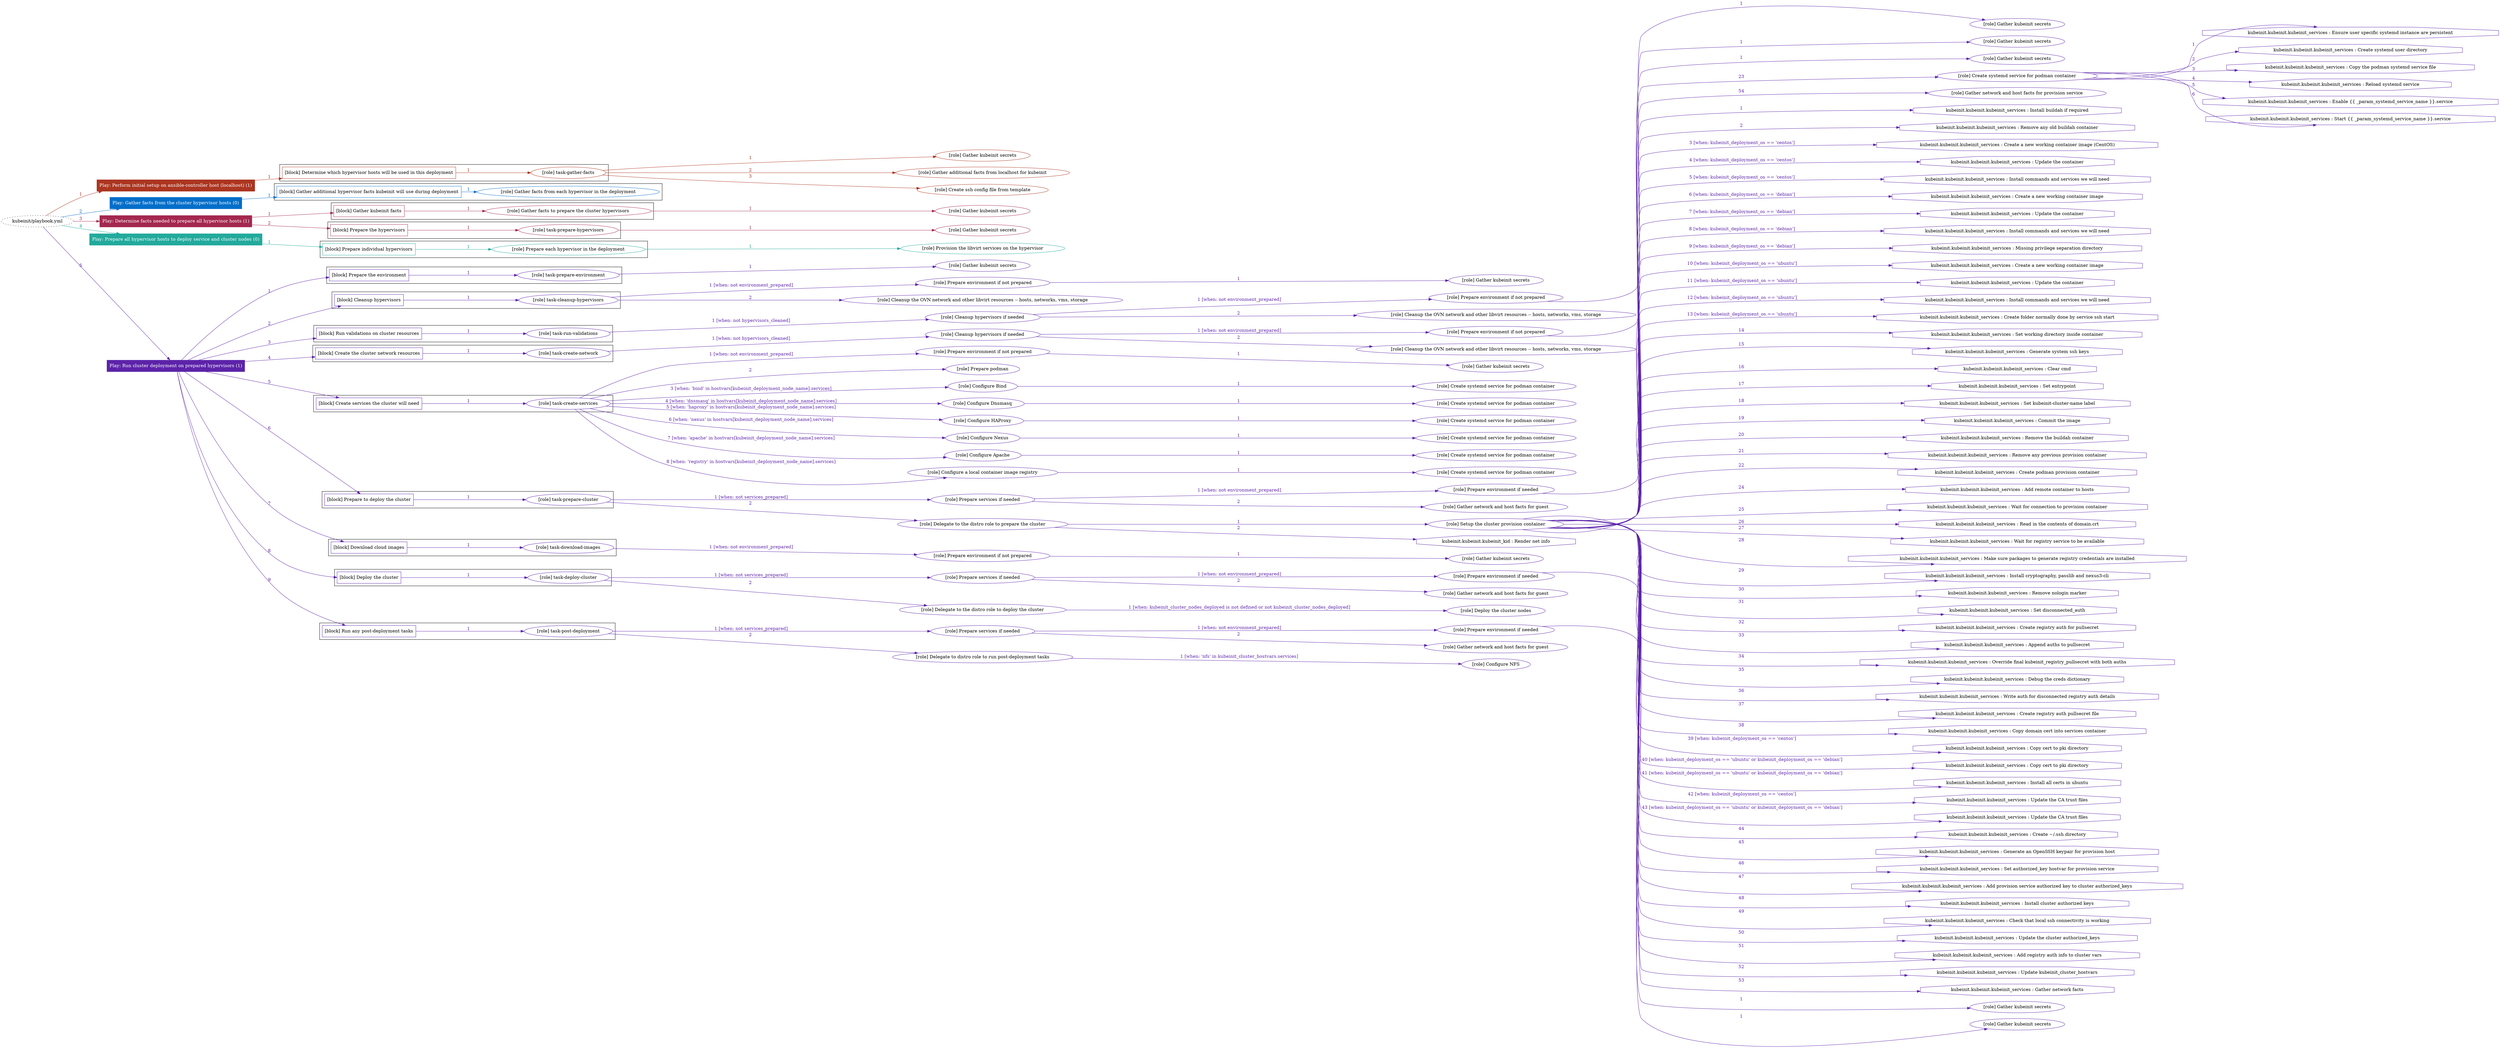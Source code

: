 digraph {
	graph [concentrate=true ordering=in rankdir=LR ratio=fill]
	edge [esep=5 sep=10]
	"kubeinit/playbook.yml" [URL="/home/runner/work/kubeinit/kubeinit/kubeinit/playbook.yml" id=playbook_3397768a style=dotted]
	play_c59b8a2f [label="Play: Perform initial setup on ansible-controller host (localhost) (1)" URL="/home/runner/work/kubeinit/kubeinit/kubeinit/playbook.yml" color="#ac3520" fontcolor="#ffffff" id=play_c59b8a2f shape=box style=filled tooltip=localhost]
	"kubeinit/playbook.yml" -> play_c59b8a2f [label="1 " color="#ac3520" fontcolor="#ac3520" id=edge_ffeda1fb labeltooltip="1 " tooltip="1 "]
	subgraph "Gather kubeinit secrets" {
		role_28596b52 [label="[role] Gather kubeinit secrets" URL="/home/runner/.ansible/collections/ansible_collections/kubeinit/kubeinit/roles/kubeinit_prepare/tasks/build_hypervisors_group.yml" color="#ac3520" id=role_28596b52 tooltip="Gather kubeinit secrets"]
	}
	subgraph "Gather additional facts from localhost for kubeinit" {
		role_7e707c40 [label="[role] Gather additional facts from localhost for kubeinit" URL="/home/runner/.ansible/collections/ansible_collections/kubeinit/kubeinit/roles/kubeinit_prepare/tasks/build_hypervisors_group.yml" color="#ac3520" id=role_7e707c40 tooltip="Gather additional facts from localhost for kubeinit"]
	}
	subgraph "Create ssh config file from template" {
		role_209dcc08 [label="[role] Create ssh config file from template" URL="/home/runner/.ansible/collections/ansible_collections/kubeinit/kubeinit/roles/kubeinit_prepare/tasks/build_hypervisors_group.yml" color="#ac3520" id=role_209dcc08 tooltip="Create ssh config file from template"]
	}
	subgraph "task-gather-facts" {
		role_3f27ee4a [label="[role] task-gather-facts" URL="/home/runner/work/kubeinit/kubeinit/kubeinit/playbook.yml" color="#ac3520" id=role_3f27ee4a tooltip="task-gather-facts"]
		role_3f27ee4a -> role_28596b52 [label="1 " color="#ac3520" fontcolor="#ac3520" id=edge_3263f605 labeltooltip="1 " tooltip="1 "]
		role_3f27ee4a -> role_7e707c40 [label="2 " color="#ac3520" fontcolor="#ac3520" id=edge_f81dca3b labeltooltip="2 " tooltip="2 "]
		role_3f27ee4a -> role_209dcc08 [label="3 " color="#ac3520" fontcolor="#ac3520" id=edge_b0904c17 labeltooltip="3 " tooltip="3 "]
	}
	subgraph "Play: Perform initial setup on ansible-controller host (localhost) (1)" {
		play_c59b8a2f -> block_0fe1b334 [label=1 color="#ac3520" fontcolor="#ac3520" id=edge_9285b18c labeltooltip=1 tooltip=1]
		subgraph cluster_block_0fe1b334 {
			block_0fe1b334 [label="[block] Determine which hypervisor hosts will be used in this deployment" URL="/home/runner/work/kubeinit/kubeinit/kubeinit/playbook.yml" color="#ac3520" id=block_0fe1b334 labeltooltip="Determine which hypervisor hosts will be used in this deployment" shape=box tooltip="Determine which hypervisor hosts will be used in this deployment"]
			block_0fe1b334 -> role_3f27ee4a [label="1 " color="#ac3520" fontcolor="#ac3520" id=edge_7498cd7b labeltooltip="1 " tooltip="1 "]
		}
	}
	play_2785f527 [label="Play: Gather facts from the cluster hypervisor hosts (0)" URL="/home/runner/work/kubeinit/kubeinit/kubeinit/playbook.yml" color="#036ec9" fontcolor="#ffffff" id=play_2785f527 shape=box style=filled tooltip="Play: Gather facts from the cluster hypervisor hosts (0)"]
	"kubeinit/playbook.yml" -> play_2785f527 [label="2 " color="#036ec9" fontcolor="#036ec9" id=edge_00f6bc19 labeltooltip="2 " tooltip="2 "]
	subgraph "Gather facts from each hypervisor in the deployment" {
		role_bc4095a6 [label="[role] Gather facts from each hypervisor in the deployment" URL="/home/runner/work/kubeinit/kubeinit/kubeinit/playbook.yml" color="#036ec9" id=role_bc4095a6 tooltip="Gather facts from each hypervisor in the deployment"]
	}
	subgraph "Play: Gather facts from the cluster hypervisor hosts (0)" {
		play_2785f527 -> block_e5b86d57 [label=1 color="#036ec9" fontcolor="#036ec9" id=edge_6ff56361 labeltooltip=1 tooltip=1]
		subgraph cluster_block_e5b86d57 {
			block_e5b86d57 [label="[block] Gather additional hypervisor facts kubeinit will use during deployment" URL="/home/runner/work/kubeinit/kubeinit/kubeinit/playbook.yml" color="#036ec9" id=block_e5b86d57 labeltooltip="Gather additional hypervisor facts kubeinit will use during deployment" shape=box tooltip="Gather additional hypervisor facts kubeinit will use during deployment"]
			block_e5b86d57 -> role_bc4095a6 [label="1 " color="#036ec9" fontcolor="#036ec9" id=edge_ed9c6ead labeltooltip="1 " tooltip="1 "]
		}
	}
	play_06fd5642 [label="Play: Determine facts needed to prepare all hypervisor hosts (1)" URL="/home/runner/work/kubeinit/kubeinit/kubeinit/playbook.yml" color="#a42850" fontcolor="#ffffff" id=play_06fd5642 shape=box style=filled tooltip=localhost]
	"kubeinit/playbook.yml" -> play_06fd5642 [label="3 " color="#a42850" fontcolor="#a42850" id=edge_7c1fd78a labeltooltip="3 " tooltip="3 "]
	subgraph "Gather kubeinit secrets" {
		role_f0cdb4c5 [label="[role] Gather kubeinit secrets" URL="/home/runner/.ansible/collections/ansible_collections/kubeinit/kubeinit/roles/kubeinit_prepare/tasks/gather_kubeinit_facts.yml" color="#a42850" id=role_f0cdb4c5 tooltip="Gather kubeinit secrets"]
	}
	subgraph "Gather facts to prepare the cluster hypervisors" {
		role_1bb77b23 [label="[role] Gather facts to prepare the cluster hypervisors" URL="/home/runner/work/kubeinit/kubeinit/kubeinit/playbook.yml" color="#a42850" id=role_1bb77b23 tooltip="Gather facts to prepare the cluster hypervisors"]
		role_1bb77b23 -> role_f0cdb4c5 [label="1 " color="#a42850" fontcolor="#a42850" id=edge_a3225c02 labeltooltip="1 " tooltip="1 "]
	}
	subgraph "Gather kubeinit secrets" {
		role_44a0e664 [label="[role] Gather kubeinit secrets" URL="/home/runner/.ansible/collections/ansible_collections/kubeinit/kubeinit/roles/kubeinit_prepare/tasks/gather_kubeinit_facts.yml" color="#a42850" id=role_44a0e664 tooltip="Gather kubeinit secrets"]
	}
	subgraph "task-prepare-hypervisors" {
		role_98f2d8ff [label="[role] task-prepare-hypervisors" URL="/home/runner/work/kubeinit/kubeinit/kubeinit/playbook.yml" color="#a42850" id=role_98f2d8ff tooltip="task-prepare-hypervisors"]
		role_98f2d8ff -> role_44a0e664 [label="1 " color="#a42850" fontcolor="#a42850" id=edge_4226fd5d labeltooltip="1 " tooltip="1 "]
	}
	subgraph "Play: Determine facts needed to prepare all hypervisor hosts (1)" {
		play_06fd5642 -> block_142f8e3f [label=1 color="#a42850" fontcolor="#a42850" id=edge_19e9406f labeltooltip=1 tooltip=1]
		subgraph cluster_block_142f8e3f {
			block_142f8e3f [label="[block] Gather kubeinit facts" URL="/home/runner/work/kubeinit/kubeinit/kubeinit/playbook.yml" color="#a42850" id=block_142f8e3f labeltooltip="Gather kubeinit facts" shape=box tooltip="Gather kubeinit facts"]
			block_142f8e3f -> role_1bb77b23 [label="1 " color="#a42850" fontcolor="#a42850" id=edge_9641ae58 labeltooltip="1 " tooltip="1 "]
		}
		play_06fd5642 -> block_c9ded03c [label=2 color="#a42850" fontcolor="#a42850" id=edge_c6764a8a labeltooltip=2 tooltip=2]
		subgraph cluster_block_c9ded03c {
			block_c9ded03c [label="[block] Prepare the hypervisors" URL="/home/runner/work/kubeinit/kubeinit/kubeinit/playbook.yml" color="#a42850" id=block_c9ded03c labeltooltip="Prepare the hypervisors" shape=box tooltip="Prepare the hypervisors"]
			block_c9ded03c -> role_98f2d8ff [label="1 " color="#a42850" fontcolor="#a42850" id=edge_4339ff5e labeltooltip="1 " tooltip="1 "]
		}
	}
	play_583cbeb3 [label="Play: Prepare all hypervisor hosts to deploy service and cluster nodes (0)" URL="/home/runner/work/kubeinit/kubeinit/kubeinit/playbook.yml" color="#22aa9c" fontcolor="#ffffff" id=play_583cbeb3 shape=box style=filled tooltip="Play: Prepare all hypervisor hosts to deploy service and cluster nodes (0)"]
	"kubeinit/playbook.yml" -> play_583cbeb3 [label="4 " color="#22aa9c" fontcolor="#22aa9c" id=edge_aae9af05 labeltooltip="4 " tooltip="4 "]
	subgraph "Provision the libvirt services on the hypervisor" {
		role_d0655b53 [label="[role] Provision the libvirt services on the hypervisor" URL="/home/runner/.ansible/collections/ansible_collections/kubeinit/kubeinit/roles/kubeinit_prepare/tasks/prepare_hypervisor.yml" color="#22aa9c" id=role_d0655b53 tooltip="Provision the libvirt services on the hypervisor"]
	}
	subgraph "Prepare each hypervisor in the deployment" {
		role_3709b5bb [label="[role] Prepare each hypervisor in the deployment" URL="/home/runner/work/kubeinit/kubeinit/kubeinit/playbook.yml" color="#22aa9c" id=role_3709b5bb tooltip="Prepare each hypervisor in the deployment"]
		role_3709b5bb -> role_d0655b53 [label="1 " color="#22aa9c" fontcolor="#22aa9c" id=edge_887c1e5c labeltooltip="1 " tooltip="1 "]
	}
	subgraph "Play: Prepare all hypervisor hosts to deploy service and cluster nodes (0)" {
		play_583cbeb3 -> block_f3172aa3 [label=1 color="#22aa9c" fontcolor="#22aa9c" id=edge_19112ea4 labeltooltip=1 tooltip=1]
		subgraph cluster_block_f3172aa3 {
			block_f3172aa3 [label="[block] Prepare individual hypervisors" URL="/home/runner/work/kubeinit/kubeinit/kubeinit/playbook.yml" color="#22aa9c" id=block_f3172aa3 labeltooltip="Prepare individual hypervisors" shape=box tooltip="Prepare individual hypervisors"]
			block_f3172aa3 -> role_3709b5bb [label="1 " color="#22aa9c" fontcolor="#22aa9c" id=edge_3111d8c5 labeltooltip="1 " tooltip="1 "]
		}
	}
	play_837e0558 [label="Play: Run cluster deployment on prepared hypervisors (1)" URL="/home/runner/work/kubeinit/kubeinit/kubeinit/playbook.yml" color="#5c23a9" fontcolor="#ffffff" id=play_837e0558 shape=box style=filled tooltip=localhost]
	"kubeinit/playbook.yml" -> play_837e0558 [label="5 " color="#5c23a9" fontcolor="#5c23a9" id=edge_1a01f53d labeltooltip="5 " tooltip="5 "]
	subgraph "Gather kubeinit secrets" {
		role_27910298 [label="[role] Gather kubeinit secrets" URL="/home/runner/.ansible/collections/ansible_collections/kubeinit/kubeinit/roles/kubeinit_prepare/tasks/gather_kubeinit_facts.yml" color="#5c23a9" id=role_27910298 tooltip="Gather kubeinit secrets"]
	}
	subgraph "task-prepare-environment" {
		role_8c13ef5b [label="[role] task-prepare-environment" URL="/home/runner/work/kubeinit/kubeinit/kubeinit/playbook.yml" color="#5c23a9" id=role_8c13ef5b tooltip="task-prepare-environment"]
		role_8c13ef5b -> role_27910298 [label="1 " color="#5c23a9" fontcolor="#5c23a9" id=edge_643e27c7 labeltooltip="1 " tooltip="1 "]
	}
	subgraph "Gather kubeinit secrets" {
		role_bb82bf4d [label="[role] Gather kubeinit secrets" URL="/home/runner/.ansible/collections/ansible_collections/kubeinit/kubeinit/roles/kubeinit_prepare/tasks/gather_kubeinit_facts.yml" color="#5c23a9" id=role_bb82bf4d tooltip="Gather kubeinit secrets"]
	}
	subgraph "Prepare environment if not prepared" {
		role_1b22f906 [label="[role] Prepare environment if not prepared" URL="/home/runner/.ansible/collections/ansible_collections/kubeinit/kubeinit/roles/kubeinit_prepare/tasks/cleanup_hypervisors.yml" color="#5c23a9" id=role_1b22f906 tooltip="Prepare environment if not prepared"]
		role_1b22f906 -> role_bb82bf4d [label="1 " color="#5c23a9" fontcolor="#5c23a9" id=edge_ad89c7fb labeltooltip="1 " tooltip="1 "]
	}
	subgraph "Cleanup the OVN network and other libvirt resources -- hosts, networks, vms, storage" {
		role_a73f10b0 [label="[role] Cleanup the OVN network and other libvirt resources -- hosts, networks, vms, storage" URL="/home/runner/.ansible/collections/ansible_collections/kubeinit/kubeinit/roles/kubeinit_prepare/tasks/cleanup_hypervisors.yml" color="#5c23a9" id=role_a73f10b0 tooltip="Cleanup the OVN network and other libvirt resources -- hosts, networks, vms, storage"]
	}
	subgraph "task-cleanup-hypervisors" {
		role_0b5c72a5 [label="[role] task-cleanup-hypervisors" URL="/home/runner/work/kubeinit/kubeinit/kubeinit/playbook.yml" color="#5c23a9" id=role_0b5c72a5 tooltip="task-cleanup-hypervisors"]
		role_0b5c72a5 -> role_1b22f906 [label="1 [when: not environment_prepared]" color="#5c23a9" fontcolor="#5c23a9" id=edge_98821159 labeltooltip="1 [when: not environment_prepared]" tooltip="1 [when: not environment_prepared]"]
		role_0b5c72a5 -> role_a73f10b0 [label="2 " color="#5c23a9" fontcolor="#5c23a9" id=edge_351e28d5 labeltooltip="2 " tooltip="2 "]
	}
	subgraph "Gather kubeinit secrets" {
		role_68aab115 [label="[role] Gather kubeinit secrets" URL="/home/runner/.ansible/collections/ansible_collections/kubeinit/kubeinit/roles/kubeinit_prepare/tasks/gather_kubeinit_facts.yml" color="#5c23a9" id=role_68aab115 tooltip="Gather kubeinit secrets"]
	}
	subgraph "Prepare environment if not prepared" {
		role_c08af84c [label="[role] Prepare environment if not prepared" URL="/home/runner/.ansible/collections/ansible_collections/kubeinit/kubeinit/roles/kubeinit_prepare/tasks/cleanup_hypervisors.yml" color="#5c23a9" id=role_c08af84c tooltip="Prepare environment if not prepared"]
		role_c08af84c -> role_68aab115 [label="1 " color="#5c23a9" fontcolor="#5c23a9" id=edge_f8d0b6fc labeltooltip="1 " tooltip="1 "]
	}
	subgraph "Cleanup the OVN network and other libvirt resources -- hosts, networks, vms, storage" {
		role_72b65fb1 [label="[role] Cleanup the OVN network and other libvirt resources -- hosts, networks, vms, storage" URL="/home/runner/.ansible/collections/ansible_collections/kubeinit/kubeinit/roles/kubeinit_prepare/tasks/cleanup_hypervisors.yml" color="#5c23a9" id=role_72b65fb1 tooltip="Cleanup the OVN network and other libvirt resources -- hosts, networks, vms, storage"]
	}
	subgraph "Cleanup hypervisors if needed" {
		role_41ffb355 [label="[role] Cleanup hypervisors if needed" URL="/home/runner/.ansible/collections/ansible_collections/kubeinit/kubeinit/roles/kubeinit_validations/tasks/main.yml" color="#5c23a9" id=role_41ffb355 tooltip="Cleanup hypervisors if needed"]
		role_41ffb355 -> role_c08af84c [label="1 [when: not environment_prepared]" color="#5c23a9" fontcolor="#5c23a9" id=edge_6f5c0dcb labeltooltip="1 [when: not environment_prepared]" tooltip="1 [when: not environment_prepared]"]
		role_41ffb355 -> role_72b65fb1 [label="2 " color="#5c23a9" fontcolor="#5c23a9" id=edge_da7c907e labeltooltip="2 " tooltip="2 "]
	}
	subgraph "task-run-validations" {
		role_d92df4f9 [label="[role] task-run-validations" URL="/home/runner/work/kubeinit/kubeinit/kubeinit/playbook.yml" color="#5c23a9" id=role_d92df4f9 tooltip="task-run-validations"]
		role_d92df4f9 -> role_41ffb355 [label="1 [when: not hypervisors_cleaned]" color="#5c23a9" fontcolor="#5c23a9" id=edge_7d31a598 labeltooltip="1 [when: not hypervisors_cleaned]" tooltip="1 [when: not hypervisors_cleaned]"]
	}
	subgraph "Gather kubeinit secrets" {
		role_27de04d5 [label="[role] Gather kubeinit secrets" URL="/home/runner/.ansible/collections/ansible_collections/kubeinit/kubeinit/roles/kubeinit_prepare/tasks/gather_kubeinit_facts.yml" color="#5c23a9" id=role_27de04d5 tooltip="Gather kubeinit secrets"]
	}
	subgraph "Prepare environment if not prepared" {
		role_458df910 [label="[role] Prepare environment if not prepared" URL="/home/runner/.ansible/collections/ansible_collections/kubeinit/kubeinit/roles/kubeinit_prepare/tasks/cleanup_hypervisors.yml" color="#5c23a9" id=role_458df910 tooltip="Prepare environment if not prepared"]
		role_458df910 -> role_27de04d5 [label="1 " color="#5c23a9" fontcolor="#5c23a9" id=edge_8b6b6039 labeltooltip="1 " tooltip="1 "]
	}
	subgraph "Cleanup the OVN network and other libvirt resources -- hosts, networks, vms, storage" {
		role_bb89f70f [label="[role] Cleanup the OVN network and other libvirt resources -- hosts, networks, vms, storage" URL="/home/runner/.ansible/collections/ansible_collections/kubeinit/kubeinit/roles/kubeinit_prepare/tasks/cleanup_hypervisors.yml" color="#5c23a9" id=role_bb89f70f tooltip="Cleanup the OVN network and other libvirt resources -- hosts, networks, vms, storage"]
	}
	subgraph "Cleanup hypervisors if needed" {
		role_22f4c2b3 [label="[role] Cleanup hypervisors if needed" URL="/home/runner/.ansible/collections/ansible_collections/kubeinit/kubeinit/roles/kubeinit_libvirt/tasks/create_network.yml" color="#5c23a9" id=role_22f4c2b3 tooltip="Cleanup hypervisors if needed"]
		role_22f4c2b3 -> role_458df910 [label="1 [when: not environment_prepared]" color="#5c23a9" fontcolor="#5c23a9" id=edge_6663ce5f labeltooltip="1 [when: not environment_prepared]" tooltip="1 [when: not environment_prepared]"]
		role_22f4c2b3 -> role_bb89f70f [label="2 " color="#5c23a9" fontcolor="#5c23a9" id=edge_3e918d01 labeltooltip="2 " tooltip="2 "]
	}
	subgraph "task-create-network" {
		role_ccba7edf [label="[role] task-create-network" URL="/home/runner/work/kubeinit/kubeinit/kubeinit/playbook.yml" color="#5c23a9" id=role_ccba7edf tooltip="task-create-network"]
		role_ccba7edf -> role_22f4c2b3 [label="1 [when: not hypervisors_cleaned]" color="#5c23a9" fontcolor="#5c23a9" id=edge_5a521364 labeltooltip="1 [when: not hypervisors_cleaned]" tooltip="1 [when: not hypervisors_cleaned]"]
	}
	subgraph "Gather kubeinit secrets" {
		role_140c2b7b [label="[role] Gather kubeinit secrets" URL="/home/runner/.ansible/collections/ansible_collections/kubeinit/kubeinit/roles/kubeinit_prepare/tasks/gather_kubeinit_facts.yml" color="#5c23a9" id=role_140c2b7b tooltip="Gather kubeinit secrets"]
	}
	subgraph "Prepare environment if not prepared" {
		role_41fd3654 [label="[role] Prepare environment if not prepared" URL="/home/runner/.ansible/collections/ansible_collections/kubeinit/kubeinit/roles/kubeinit_services/tasks/main.yml" color="#5c23a9" id=role_41fd3654 tooltip="Prepare environment if not prepared"]
		role_41fd3654 -> role_140c2b7b [label="1 " color="#5c23a9" fontcolor="#5c23a9" id=edge_cfa3ea90 labeltooltip="1 " tooltip="1 "]
	}
	subgraph "Prepare podman" {
		role_1a433a15 [label="[role] Prepare podman" URL="/home/runner/.ansible/collections/ansible_collections/kubeinit/kubeinit/roles/kubeinit_services/tasks/00_create_service_pod.yml" color="#5c23a9" id=role_1a433a15 tooltip="Prepare podman"]
	}
	subgraph "Create systemd service for podman container" {
		role_08148238 [label="[role] Create systemd service for podman container" URL="/home/runner/.ansible/collections/ansible_collections/kubeinit/kubeinit/roles/kubeinit_bind/tasks/main.yml" color="#5c23a9" id=role_08148238 tooltip="Create systemd service for podman container"]
	}
	subgraph "Configure Bind" {
		role_dfccdba5 [label="[role] Configure Bind" URL="/home/runner/.ansible/collections/ansible_collections/kubeinit/kubeinit/roles/kubeinit_services/tasks/start_services_containers.yml" color="#5c23a9" id=role_dfccdba5 tooltip="Configure Bind"]
		role_dfccdba5 -> role_08148238 [label="1 " color="#5c23a9" fontcolor="#5c23a9" id=edge_cb2c3e53 labeltooltip="1 " tooltip="1 "]
	}
	subgraph "Create systemd service for podman container" {
		role_6b9f6068 [label="[role] Create systemd service for podman container" URL="/home/runner/.ansible/collections/ansible_collections/kubeinit/kubeinit/roles/kubeinit_dnsmasq/tasks/main.yml" color="#5c23a9" id=role_6b9f6068 tooltip="Create systemd service for podman container"]
	}
	subgraph "Configure Dnsmasq" {
		role_f515cae8 [label="[role] Configure Dnsmasq" URL="/home/runner/.ansible/collections/ansible_collections/kubeinit/kubeinit/roles/kubeinit_services/tasks/start_services_containers.yml" color="#5c23a9" id=role_f515cae8 tooltip="Configure Dnsmasq"]
		role_f515cae8 -> role_6b9f6068 [label="1 " color="#5c23a9" fontcolor="#5c23a9" id=edge_4821965b labeltooltip="1 " tooltip="1 "]
	}
	subgraph "Create systemd service for podman container" {
		role_913937c5 [label="[role] Create systemd service for podman container" URL="/home/runner/.ansible/collections/ansible_collections/kubeinit/kubeinit/roles/kubeinit_haproxy/tasks/main.yml" color="#5c23a9" id=role_913937c5 tooltip="Create systemd service for podman container"]
	}
	subgraph "Configure HAProxy" {
		role_07ef11ed [label="[role] Configure HAProxy" URL="/home/runner/.ansible/collections/ansible_collections/kubeinit/kubeinit/roles/kubeinit_services/tasks/start_services_containers.yml" color="#5c23a9" id=role_07ef11ed tooltip="Configure HAProxy"]
		role_07ef11ed -> role_913937c5 [label="1 " color="#5c23a9" fontcolor="#5c23a9" id=edge_1524c83d labeltooltip="1 " tooltip="1 "]
	}
	subgraph "Create systemd service for podman container" {
		role_66a0f26a [label="[role] Create systemd service for podman container" URL="/home/runner/.ansible/collections/ansible_collections/kubeinit/kubeinit/roles/kubeinit_nexus/tasks/main.yml" color="#5c23a9" id=role_66a0f26a tooltip="Create systemd service for podman container"]
	}
	subgraph "Configure Nexus" {
		role_429b3528 [label="[role] Configure Nexus" URL="/home/runner/.ansible/collections/ansible_collections/kubeinit/kubeinit/roles/kubeinit_services/tasks/start_services_containers.yml" color="#5c23a9" id=role_429b3528 tooltip="Configure Nexus"]
		role_429b3528 -> role_66a0f26a [label="1 " color="#5c23a9" fontcolor="#5c23a9" id=edge_000dde7f labeltooltip="1 " tooltip="1 "]
	}
	subgraph "Create systemd service for podman container" {
		role_4c6feae3 [label="[role] Create systemd service for podman container" URL="/home/runner/.ansible/collections/ansible_collections/kubeinit/kubeinit/roles/kubeinit_apache/tasks/main.yml" color="#5c23a9" id=role_4c6feae3 tooltip="Create systemd service for podman container"]
	}
	subgraph "Configure Apache" {
		role_94a6cea4 [label="[role] Configure Apache" URL="/home/runner/.ansible/collections/ansible_collections/kubeinit/kubeinit/roles/kubeinit_services/tasks/start_services_containers.yml" color="#5c23a9" id=role_94a6cea4 tooltip="Configure Apache"]
		role_94a6cea4 -> role_4c6feae3 [label="1 " color="#5c23a9" fontcolor="#5c23a9" id=edge_8cd5ecd0 labeltooltip="1 " tooltip="1 "]
	}
	subgraph "Create systemd service for podman container" {
		role_827946e1 [label="[role] Create systemd service for podman container" URL="/home/runner/.ansible/collections/ansible_collections/kubeinit/kubeinit/roles/kubeinit_registry/tasks/main.yml" color="#5c23a9" id=role_827946e1 tooltip="Create systemd service for podman container"]
	}
	subgraph "Configure a local container image registry" {
		role_91642912 [label="[role] Configure a local container image registry" URL="/home/runner/.ansible/collections/ansible_collections/kubeinit/kubeinit/roles/kubeinit_services/tasks/start_services_containers.yml" color="#5c23a9" id=role_91642912 tooltip="Configure a local container image registry"]
		role_91642912 -> role_827946e1 [label="1 " color="#5c23a9" fontcolor="#5c23a9" id=edge_2efb6b86 labeltooltip="1 " tooltip="1 "]
	}
	subgraph "task-create-services" {
		role_50938cd5 [label="[role] task-create-services" URL="/home/runner/work/kubeinit/kubeinit/kubeinit/playbook.yml" color="#5c23a9" id=role_50938cd5 tooltip="task-create-services"]
		role_50938cd5 -> role_41fd3654 [label="1 [when: not environment_prepared]" color="#5c23a9" fontcolor="#5c23a9" id=edge_3838f5e9 labeltooltip="1 [when: not environment_prepared]" tooltip="1 [when: not environment_prepared]"]
		role_50938cd5 -> role_1a433a15 [label="2 " color="#5c23a9" fontcolor="#5c23a9" id=edge_6d345e08 labeltooltip="2 " tooltip="2 "]
		role_50938cd5 -> role_dfccdba5 [label="3 [when: 'bind' in hostvars[kubeinit_deployment_node_name].services]" color="#5c23a9" fontcolor="#5c23a9" id=edge_6821f140 labeltooltip="3 [when: 'bind' in hostvars[kubeinit_deployment_node_name].services]" tooltip="3 [when: 'bind' in hostvars[kubeinit_deployment_node_name].services]"]
		role_50938cd5 -> role_f515cae8 [label="4 [when: 'dnsmasq' in hostvars[kubeinit_deployment_node_name].services]" color="#5c23a9" fontcolor="#5c23a9" id=edge_9dd33c98 labeltooltip="4 [when: 'dnsmasq' in hostvars[kubeinit_deployment_node_name].services]" tooltip="4 [when: 'dnsmasq' in hostvars[kubeinit_deployment_node_name].services]"]
		role_50938cd5 -> role_07ef11ed [label="5 [when: 'haproxy' in hostvars[kubeinit_deployment_node_name].services]" color="#5c23a9" fontcolor="#5c23a9" id=edge_bdf1676a labeltooltip="5 [when: 'haproxy' in hostvars[kubeinit_deployment_node_name].services]" tooltip="5 [when: 'haproxy' in hostvars[kubeinit_deployment_node_name].services]"]
		role_50938cd5 -> role_429b3528 [label="6 [when: 'nexus' in hostvars[kubeinit_deployment_node_name].services]" color="#5c23a9" fontcolor="#5c23a9" id=edge_8551a50b labeltooltip="6 [when: 'nexus' in hostvars[kubeinit_deployment_node_name].services]" tooltip="6 [when: 'nexus' in hostvars[kubeinit_deployment_node_name].services]"]
		role_50938cd5 -> role_94a6cea4 [label="7 [when: 'apache' in hostvars[kubeinit_deployment_node_name].services]" color="#5c23a9" fontcolor="#5c23a9" id=edge_b544b609 labeltooltip="7 [when: 'apache' in hostvars[kubeinit_deployment_node_name].services]" tooltip="7 [when: 'apache' in hostvars[kubeinit_deployment_node_name].services]"]
		role_50938cd5 -> role_91642912 [label="8 [when: 'registry' in hostvars[kubeinit_deployment_node_name].services]" color="#5c23a9" fontcolor="#5c23a9" id=edge_9d096527 labeltooltip="8 [when: 'registry' in hostvars[kubeinit_deployment_node_name].services]" tooltip="8 [when: 'registry' in hostvars[kubeinit_deployment_node_name].services]"]
	}
	subgraph "Gather kubeinit secrets" {
		role_7aefc495 [label="[role] Gather kubeinit secrets" URL="/home/runner/.ansible/collections/ansible_collections/kubeinit/kubeinit/roles/kubeinit_prepare/tasks/gather_kubeinit_facts.yml" color="#5c23a9" id=role_7aefc495 tooltip="Gather kubeinit secrets"]
	}
	subgraph "Prepare environment if needed" {
		role_19c3a726 [label="[role] Prepare environment if needed" URL="/home/runner/.ansible/collections/ansible_collections/kubeinit/kubeinit/roles/kubeinit_services/tasks/prepare_services.yml" color="#5c23a9" id=role_19c3a726 tooltip="Prepare environment if needed"]
		role_19c3a726 -> role_7aefc495 [label="1 " color="#5c23a9" fontcolor="#5c23a9" id=edge_512f6ae2 labeltooltip="1 " tooltip="1 "]
	}
	subgraph "Gather network and host facts for guest" {
		role_67f59124 [label="[role] Gather network and host facts for guest" URL="/home/runner/.ansible/collections/ansible_collections/kubeinit/kubeinit/roles/kubeinit_services/tasks/prepare_services.yml" color="#5c23a9" id=role_67f59124 tooltip="Gather network and host facts for guest"]
	}
	subgraph "Prepare services if needed" {
		role_92ba53de [label="[role] Prepare services if needed" URL="/home/runner/.ansible/collections/ansible_collections/kubeinit/kubeinit/roles/kubeinit_prepare/tasks/prepare_cluster.yml" color="#5c23a9" id=role_92ba53de tooltip="Prepare services if needed"]
		role_92ba53de -> role_19c3a726 [label="1 [when: not environment_prepared]" color="#5c23a9" fontcolor="#5c23a9" id=edge_d6d0eb08 labeltooltip="1 [when: not environment_prepared]" tooltip="1 [when: not environment_prepared]"]
		role_92ba53de -> role_67f59124 [label="2 " color="#5c23a9" fontcolor="#5c23a9" id=edge_285fdc33 labeltooltip="2 " tooltip="2 "]
	}
	subgraph "Create systemd service for podman container" {
		role_85c6b645 [label="[role] Create systemd service for podman container" URL="/home/runner/.ansible/collections/ansible_collections/kubeinit/kubeinit/roles/kubeinit_services/tasks/create_provision_container.yml" color="#5c23a9" id=role_85c6b645 tooltip="Create systemd service for podman container"]
		task_971ca0d8 [label="kubeinit.kubeinit.kubeinit_services : Ensure user specific systemd instance are persistent" URL="/home/runner/.ansible/collections/ansible_collections/kubeinit/kubeinit/roles/kubeinit_services/tasks/create_managed_service.yml" color="#5c23a9" id=task_971ca0d8 shape=octagon tooltip="kubeinit.kubeinit.kubeinit_services : Ensure user specific systemd instance are persistent"]
		role_85c6b645 -> task_971ca0d8 [label="1 " color="#5c23a9" fontcolor="#5c23a9" id=edge_d4b27302 labeltooltip="1 " tooltip="1 "]
		task_e29cb780 [label="kubeinit.kubeinit.kubeinit_services : Create systemd user directory" URL="/home/runner/.ansible/collections/ansible_collections/kubeinit/kubeinit/roles/kubeinit_services/tasks/create_managed_service.yml" color="#5c23a9" id=task_e29cb780 shape=octagon tooltip="kubeinit.kubeinit.kubeinit_services : Create systemd user directory"]
		role_85c6b645 -> task_e29cb780 [label="2 " color="#5c23a9" fontcolor="#5c23a9" id=edge_2f3ef4dc labeltooltip="2 " tooltip="2 "]
		task_8cf931cd [label="kubeinit.kubeinit.kubeinit_services : Copy the podman systemd service file" URL="/home/runner/.ansible/collections/ansible_collections/kubeinit/kubeinit/roles/kubeinit_services/tasks/create_managed_service.yml" color="#5c23a9" id=task_8cf931cd shape=octagon tooltip="kubeinit.kubeinit.kubeinit_services : Copy the podman systemd service file"]
		role_85c6b645 -> task_8cf931cd [label="3 " color="#5c23a9" fontcolor="#5c23a9" id=edge_c6d537bb labeltooltip="3 " tooltip="3 "]
		task_cdd0eb89 [label="kubeinit.kubeinit.kubeinit_services : Reload systemd service" URL="/home/runner/.ansible/collections/ansible_collections/kubeinit/kubeinit/roles/kubeinit_services/tasks/create_managed_service.yml" color="#5c23a9" id=task_cdd0eb89 shape=octagon tooltip="kubeinit.kubeinit.kubeinit_services : Reload systemd service"]
		role_85c6b645 -> task_cdd0eb89 [label="4 " color="#5c23a9" fontcolor="#5c23a9" id=edge_ccb12292 labeltooltip="4 " tooltip="4 "]
		task_db3a246c [label="kubeinit.kubeinit.kubeinit_services : Enable {{ _param_systemd_service_name }}.service" URL="/home/runner/.ansible/collections/ansible_collections/kubeinit/kubeinit/roles/kubeinit_services/tasks/create_managed_service.yml" color="#5c23a9" id=task_db3a246c shape=octagon tooltip="kubeinit.kubeinit.kubeinit_services : Enable {{ _param_systemd_service_name }}.service"]
		role_85c6b645 -> task_db3a246c [label="5 " color="#5c23a9" fontcolor="#5c23a9" id=edge_4305be43 labeltooltip="5 " tooltip="5 "]
		task_70578f3b [label="kubeinit.kubeinit.kubeinit_services : Start {{ _param_systemd_service_name }}.service" URL="/home/runner/.ansible/collections/ansible_collections/kubeinit/kubeinit/roles/kubeinit_services/tasks/create_managed_service.yml" color="#5c23a9" id=task_70578f3b shape=octagon tooltip="kubeinit.kubeinit.kubeinit_services : Start {{ _param_systemd_service_name }}.service"]
		role_85c6b645 -> task_70578f3b [label="6 " color="#5c23a9" fontcolor="#5c23a9" id=edge_6cc10190 labeltooltip="6 " tooltip="6 "]
	}
	subgraph "Gather network and host facts for provision service" {
		role_2eb8462e [label="[role] Gather network and host facts for provision service" URL="/home/runner/.ansible/collections/ansible_collections/kubeinit/kubeinit/roles/kubeinit_services/tasks/create_provision_container.yml" color="#5c23a9" id=role_2eb8462e tooltip="Gather network and host facts for provision service"]
	}
	subgraph "Setup the cluster provision container" {
		role_1b5027b8 [label="[role] Setup the cluster provision container" URL="/home/runner/.ansible/collections/ansible_collections/kubeinit/kubeinit/roles/kubeinit_kid/tasks/prepare_cluster.yml" color="#5c23a9" id=role_1b5027b8 tooltip="Setup the cluster provision container"]
		task_9965b28a [label="kubeinit.kubeinit.kubeinit_services : Install buildah if required" URL="/home/runner/.ansible/collections/ansible_collections/kubeinit/kubeinit/roles/kubeinit_services/tasks/create_provision_container.yml" color="#5c23a9" id=task_9965b28a shape=octagon tooltip="kubeinit.kubeinit.kubeinit_services : Install buildah if required"]
		role_1b5027b8 -> task_9965b28a [label="1 " color="#5c23a9" fontcolor="#5c23a9" id=edge_c1adfb14 labeltooltip="1 " tooltip="1 "]
		task_d3185c5a [label="kubeinit.kubeinit.kubeinit_services : Remove any old buildah container" URL="/home/runner/.ansible/collections/ansible_collections/kubeinit/kubeinit/roles/kubeinit_services/tasks/create_provision_container.yml" color="#5c23a9" id=task_d3185c5a shape=octagon tooltip="kubeinit.kubeinit.kubeinit_services : Remove any old buildah container"]
		role_1b5027b8 -> task_d3185c5a [label="2 " color="#5c23a9" fontcolor="#5c23a9" id=edge_730fd316 labeltooltip="2 " tooltip="2 "]
		task_8d48d91e [label="kubeinit.kubeinit.kubeinit_services : Create a new working container image (CentOS)" URL="/home/runner/.ansible/collections/ansible_collections/kubeinit/kubeinit/roles/kubeinit_services/tasks/create_provision_container.yml" color="#5c23a9" id=task_8d48d91e shape=octagon tooltip="kubeinit.kubeinit.kubeinit_services : Create a new working container image (CentOS)"]
		role_1b5027b8 -> task_8d48d91e [label="3 [when: kubeinit_deployment_os == 'centos']" color="#5c23a9" fontcolor="#5c23a9" id=edge_8df364b7 labeltooltip="3 [when: kubeinit_deployment_os == 'centos']" tooltip="3 [when: kubeinit_deployment_os == 'centos']"]
		task_5c17a612 [label="kubeinit.kubeinit.kubeinit_services : Update the container" URL="/home/runner/.ansible/collections/ansible_collections/kubeinit/kubeinit/roles/kubeinit_services/tasks/create_provision_container.yml" color="#5c23a9" id=task_5c17a612 shape=octagon tooltip="kubeinit.kubeinit.kubeinit_services : Update the container"]
		role_1b5027b8 -> task_5c17a612 [label="4 [when: kubeinit_deployment_os == 'centos']" color="#5c23a9" fontcolor="#5c23a9" id=edge_76853570 labeltooltip="4 [when: kubeinit_deployment_os == 'centos']" tooltip="4 [when: kubeinit_deployment_os == 'centos']"]
		task_02926b9d [label="kubeinit.kubeinit.kubeinit_services : Install commands and services we will need" URL="/home/runner/.ansible/collections/ansible_collections/kubeinit/kubeinit/roles/kubeinit_services/tasks/create_provision_container.yml" color="#5c23a9" id=task_02926b9d shape=octagon tooltip="kubeinit.kubeinit.kubeinit_services : Install commands and services we will need"]
		role_1b5027b8 -> task_02926b9d [label="5 [when: kubeinit_deployment_os == 'centos']" color="#5c23a9" fontcolor="#5c23a9" id=edge_8fb905a8 labeltooltip="5 [when: kubeinit_deployment_os == 'centos']" tooltip="5 [when: kubeinit_deployment_os == 'centos']"]
		task_1632438e [label="kubeinit.kubeinit.kubeinit_services : Create a new working container image" URL="/home/runner/.ansible/collections/ansible_collections/kubeinit/kubeinit/roles/kubeinit_services/tasks/create_provision_container.yml" color="#5c23a9" id=task_1632438e shape=octagon tooltip="kubeinit.kubeinit.kubeinit_services : Create a new working container image"]
		role_1b5027b8 -> task_1632438e [label="6 [when: kubeinit_deployment_os == 'debian']" color="#5c23a9" fontcolor="#5c23a9" id=edge_2c6129b3 labeltooltip="6 [when: kubeinit_deployment_os == 'debian']" tooltip="6 [when: kubeinit_deployment_os == 'debian']"]
		task_be2548f1 [label="kubeinit.kubeinit.kubeinit_services : Update the container" URL="/home/runner/.ansible/collections/ansible_collections/kubeinit/kubeinit/roles/kubeinit_services/tasks/create_provision_container.yml" color="#5c23a9" id=task_be2548f1 shape=octagon tooltip="kubeinit.kubeinit.kubeinit_services : Update the container"]
		role_1b5027b8 -> task_be2548f1 [label="7 [when: kubeinit_deployment_os == 'debian']" color="#5c23a9" fontcolor="#5c23a9" id=edge_db7aa054 labeltooltip="7 [when: kubeinit_deployment_os == 'debian']" tooltip="7 [when: kubeinit_deployment_os == 'debian']"]
		task_850d98d4 [label="kubeinit.kubeinit.kubeinit_services : Install commands and services we will need" URL="/home/runner/.ansible/collections/ansible_collections/kubeinit/kubeinit/roles/kubeinit_services/tasks/create_provision_container.yml" color="#5c23a9" id=task_850d98d4 shape=octagon tooltip="kubeinit.kubeinit.kubeinit_services : Install commands and services we will need"]
		role_1b5027b8 -> task_850d98d4 [label="8 [when: kubeinit_deployment_os == 'debian']" color="#5c23a9" fontcolor="#5c23a9" id=edge_9f6c8d3e labeltooltip="8 [when: kubeinit_deployment_os == 'debian']" tooltip="8 [when: kubeinit_deployment_os == 'debian']"]
		task_e7cae254 [label="kubeinit.kubeinit.kubeinit_services : Missing privilege separation directory" URL="/home/runner/.ansible/collections/ansible_collections/kubeinit/kubeinit/roles/kubeinit_services/tasks/create_provision_container.yml" color="#5c23a9" id=task_e7cae254 shape=octagon tooltip="kubeinit.kubeinit.kubeinit_services : Missing privilege separation directory"]
		role_1b5027b8 -> task_e7cae254 [label="9 [when: kubeinit_deployment_os == 'debian']" color="#5c23a9" fontcolor="#5c23a9" id=edge_58c83efb labeltooltip="9 [when: kubeinit_deployment_os == 'debian']" tooltip="9 [when: kubeinit_deployment_os == 'debian']"]
		task_40c2e6a2 [label="kubeinit.kubeinit.kubeinit_services : Create a new working container image" URL="/home/runner/.ansible/collections/ansible_collections/kubeinit/kubeinit/roles/kubeinit_services/tasks/create_provision_container.yml" color="#5c23a9" id=task_40c2e6a2 shape=octagon tooltip="kubeinit.kubeinit.kubeinit_services : Create a new working container image"]
		role_1b5027b8 -> task_40c2e6a2 [label="10 [when: kubeinit_deployment_os == 'ubuntu']" color="#5c23a9" fontcolor="#5c23a9" id=edge_31fd418e labeltooltip="10 [when: kubeinit_deployment_os == 'ubuntu']" tooltip="10 [when: kubeinit_deployment_os == 'ubuntu']"]
		task_907948c9 [label="kubeinit.kubeinit.kubeinit_services : Update the container" URL="/home/runner/.ansible/collections/ansible_collections/kubeinit/kubeinit/roles/kubeinit_services/tasks/create_provision_container.yml" color="#5c23a9" id=task_907948c9 shape=octagon tooltip="kubeinit.kubeinit.kubeinit_services : Update the container"]
		role_1b5027b8 -> task_907948c9 [label="11 [when: kubeinit_deployment_os == 'ubuntu']" color="#5c23a9" fontcolor="#5c23a9" id=edge_b784a994 labeltooltip="11 [when: kubeinit_deployment_os == 'ubuntu']" tooltip="11 [when: kubeinit_deployment_os == 'ubuntu']"]
		task_039a8df0 [label="kubeinit.kubeinit.kubeinit_services : Install commands and services we will need" URL="/home/runner/.ansible/collections/ansible_collections/kubeinit/kubeinit/roles/kubeinit_services/tasks/create_provision_container.yml" color="#5c23a9" id=task_039a8df0 shape=octagon tooltip="kubeinit.kubeinit.kubeinit_services : Install commands and services we will need"]
		role_1b5027b8 -> task_039a8df0 [label="12 [when: kubeinit_deployment_os == 'ubuntu']" color="#5c23a9" fontcolor="#5c23a9" id=edge_65a75228 labeltooltip="12 [when: kubeinit_deployment_os == 'ubuntu']" tooltip="12 [when: kubeinit_deployment_os == 'ubuntu']"]
		task_471e2d27 [label="kubeinit.kubeinit.kubeinit_services : Create folder normally done by service ssh start" URL="/home/runner/.ansible/collections/ansible_collections/kubeinit/kubeinit/roles/kubeinit_services/tasks/create_provision_container.yml" color="#5c23a9" id=task_471e2d27 shape=octagon tooltip="kubeinit.kubeinit.kubeinit_services : Create folder normally done by service ssh start"]
		role_1b5027b8 -> task_471e2d27 [label="13 [when: kubeinit_deployment_os == 'ubuntu']" color="#5c23a9" fontcolor="#5c23a9" id=edge_d468fbda labeltooltip="13 [when: kubeinit_deployment_os == 'ubuntu']" tooltip="13 [when: kubeinit_deployment_os == 'ubuntu']"]
		task_2277317f [label="kubeinit.kubeinit.kubeinit_services : Set working directory inside container" URL="/home/runner/.ansible/collections/ansible_collections/kubeinit/kubeinit/roles/kubeinit_services/tasks/create_provision_container.yml" color="#5c23a9" id=task_2277317f shape=octagon tooltip="kubeinit.kubeinit.kubeinit_services : Set working directory inside container"]
		role_1b5027b8 -> task_2277317f [label="14 " color="#5c23a9" fontcolor="#5c23a9" id=edge_0ff17a55 labeltooltip="14 " tooltip="14 "]
		task_47c09b9a [label="kubeinit.kubeinit.kubeinit_services : Generate system ssh keys" URL="/home/runner/.ansible/collections/ansible_collections/kubeinit/kubeinit/roles/kubeinit_services/tasks/create_provision_container.yml" color="#5c23a9" id=task_47c09b9a shape=octagon tooltip="kubeinit.kubeinit.kubeinit_services : Generate system ssh keys"]
		role_1b5027b8 -> task_47c09b9a [label="15 " color="#5c23a9" fontcolor="#5c23a9" id=edge_ed5785e8 labeltooltip="15 " tooltip="15 "]
		task_97d18523 [label="kubeinit.kubeinit.kubeinit_services : Clear cmd" URL="/home/runner/.ansible/collections/ansible_collections/kubeinit/kubeinit/roles/kubeinit_services/tasks/create_provision_container.yml" color="#5c23a9" id=task_97d18523 shape=octagon tooltip="kubeinit.kubeinit.kubeinit_services : Clear cmd"]
		role_1b5027b8 -> task_97d18523 [label="16 " color="#5c23a9" fontcolor="#5c23a9" id=edge_c7175939 labeltooltip="16 " tooltip="16 "]
		task_f7aea810 [label="kubeinit.kubeinit.kubeinit_services : Set entrypoint" URL="/home/runner/.ansible/collections/ansible_collections/kubeinit/kubeinit/roles/kubeinit_services/tasks/create_provision_container.yml" color="#5c23a9" id=task_f7aea810 shape=octagon tooltip="kubeinit.kubeinit.kubeinit_services : Set entrypoint"]
		role_1b5027b8 -> task_f7aea810 [label="17 " color="#5c23a9" fontcolor="#5c23a9" id=edge_af259535 labeltooltip="17 " tooltip="17 "]
		task_16619e90 [label="kubeinit.kubeinit.kubeinit_services : Set kubeinit-cluster-name label" URL="/home/runner/.ansible/collections/ansible_collections/kubeinit/kubeinit/roles/kubeinit_services/tasks/create_provision_container.yml" color="#5c23a9" id=task_16619e90 shape=octagon tooltip="kubeinit.kubeinit.kubeinit_services : Set kubeinit-cluster-name label"]
		role_1b5027b8 -> task_16619e90 [label="18 " color="#5c23a9" fontcolor="#5c23a9" id=edge_4a921865 labeltooltip="18 " tooltip="18 "]
		task_01fc9902 [label="kubeinit.kubeinit.kubeinit_services : Commit the image" URL="/home/runner/.ansible/collections/ansible_collections/kubeinit/kubeinit/roles/kubeinit_services/tasks/create_provision_container.yml" color="#5c23a9" id=task_01fc9902 shape=octagon tooltip="kubeinit.kubeinit.kubeinit_services : Commit the image"]
		role_1b5027b8 -> task_01fc9902 [label="19 " color="#5c23a9" fontcolor="#5c23a9" id=edge_b9d78a4a labeltooltip="19 " tooltip="19 "]
		task_64c9be33 [label="kubeinit.kubeinit.kubeinit_services : Remove the buildah container" URL="/home/runner/.ansible/collections/ansible_collections/kubeinit/kubeinit/roles/kubeinit_services/tasks/create_provision_container.yml" color="#5c23a9" id=task_64c9be33 shape=octagon tooltip="kubeinit.kubeinit.kubeinit_services : Remove the buildah container"]
		role_1b5027b8 -> task_64c9be33 [label="20 " color="#5c23a9" fontcolor="#5c23a9" id=edge_445a9b79 labeltooltip="20 " tooltip="20 "]
		task_45b25047 [label="kubeinit.kubeinit.kubeinit_services : Remove any previous provision container" URL="/home/runner/.ansible/collections/ansible_collections/kubeinit/kubeinit/roles/kubeinit_services/tasks/create_provision_container.yml" color="#5c23a9" id=task_45b25047 shape=octagon tooltip="kubeinit.kubeinit.kubeinit_services : Remove any previous provision container"]
		role_1b5027b8 -> task_45b25047 [label="21 " color="#5c23a9" fontcolor="#5c23a9" id=edge_f9b81974 labeltooltip="21 " tooltip="21 "]
		task_4fb9ee42 [label="kubeinit.kubeinit.kubeinit_services : Create podman provision container" URL="/home/runner/.ansible/collections/ansible_collections/kubeinit/kubeinit/roles/kubeinit_services/tasks/create_provision_container.yml" color="#5c23a9" id=task_4fb9ee42 shape=octagon tooltip="kubeinit.kubeinit.kubeinit_services : Create podman provision container"]
		role_1b5027b8 -> task_4fb9ee42 [label="22 " color="#5c23a9" fontcolor="#5c23a9" id=edge_441a8341 labeltooltip="22 " tooltip="22 "]
		role_1b5027b8 -> role_85c6b645 [label="23 " color="#5c23a9" fontcolor="#5c23a9" id=edge_03ccc0f2 labeltooltip="23 " tooltip="23 "]
		task_c2142b70 [label="kubeinit.kubeinit.kubeinit_services : Add remote container to hosts" URL="/home/runner/.ansible/collections/ansible_collections/kubeinit/kubeinit/roles/kubeinit_services/tasks/create_provision_container.yml" color="#5c23a9" id=task_c2142b70 shape=octagon tooltip="kubeinit.kubeinit.kubeinit_services : Add remote container to hosts"]
		role_1b5027b8 -> task_c2142b70 [label="24 " color="#5c23a9" fontcolor="#5c23a9" id=edge_fa6fccbb labeltooltip="24 " tooltip="24 "]
		task_6b18308d [label="kubeinit.kubeinit.kubeinit_services : Wait for connection to provision container" URL="/home/runner/.ansible/collections/ansible_collections/kubeinit/kubeinit/roles/kubeinit_services/tasks/create_provision_container.yml" color="#5c23a9" id=task_6b18308d shape=octagon tooltip="kubeinit.kubeinit.kubeinit_services : Wait for connection to provision container"]
		role_1b5027b8 -> task_6b18308d [label="25 " color="#5c23a9" fontcolor="#5c23a9" id=edge_bbff623b labeltooltip="25 " tooltip="25 "]
		task_73da5353 [label="kubeinit.kubeinit.kubeinit_services : Read in the contents of domain.crt" URL="/home/runner/.ansible/collections/ansible_collections/kubeinit/kubeinit/roles/kubeinit_services/tasks/create_provision_container.yml" color="#5c23a9" id=task_73da5353 shape=octagon tooltip="kubeinit.kubeinit.kubeinit_services : Read in the contents of domain.crt"]
		role_1b5027b8 -> task_73da5353 [label="26 " color="#5c23a9" fontcolor="#5c23a9" id=edge_238fcafe labeltooltip="26 " tooltip="26 "]
		task_5007f5ac [label="kubeinit.kubeinit.kubeinit_services : Wait for registry service to be available" URL="/home/runner/.ansible/collections/ansible_collections/kubeinit/kubeinit/roles/kubeinit_services/tasks/create_provision_container.yml" color="#5c23a9" id=task_5007f5ac shape=octagon tooltip="kubeinit.kubeinit.kubeinit_services : Wait for registry service to be available"]
		role_1b5027b8 -> task_5007f5ac [label="27 " color="#5c23a9" fontcolor="#5c23a9" id=edge_1059ca90 labeltooltip="27 " tooltip="27 "]
		task_46a124e4 [label="kubeinit.kubeinit.kubeinit_services : Make sure packages to generate registry credentials are installed" URL="/home/runner/.ansible/collections/ansible_collections/kubeinit/kubeinit/roles/kubeinit_services/tasks/create_provision_container.yml" color="#5c23a9" id=task_46a124e4 shape=octagon tooltip="kubeinit.kubeinit.kubeinit_services : Make sure packages to generate registry credentials are installed"]
		role_1b5027b8 -> task_46a124e4 [label="28 " color="#5c23a9" fontcolor="#5c23a9" id=edge_9a0e49c4 labeltooltip="28 " tooltip="28 "]
		task_a4e7c9d4 [label="kubeinit.kubeinit.kubeinit_services : Install cryptography, passlib and nexus3-cli" URL="/home/runner/.ansible/collections/ansible_collections/kubeinit/kubeinit/roles/kubeinit_services/tasks/create_provision_container.yml" color="#5c23a9" id=task_a4e7c9d4 shape=octagon tooltip="kubeinit.kubeinit.kubeinit_services : Install cryptography, passlib and nexus3-cli"]
		role_1b5027b8 -> task_a4e7c9d4 [label="29 " color="#5c23a9" fontcolor="#5c23a9" id=edge_5e9fd3a5 labeltooltip="29 " tooltip="29 "]
		task_a3a1dc0d [label="kubeinit.kubeinit.kubeinit_services : Remove nologin marker" URL="/home/runner/.ansible/collections/ansible_collections/kubeinit/kubeinit/roles/kubeinit_services/tasks/create_provision_container.yml" color="#5c23a9" id=task_a3a1dc0d shape=octagon tooltip="kubeinit.kubeinit.kubeinit_services : Remove nologin marker"]
		role_1b5027b8 -> task_a3a1dc0d [label="30 " color="#5c23a9" fontcolor="#5c23a9" id=edge_9c009720 labeltooltip="30 " tooltip="30 "]
		task_ba7ff996 [label="kubeinit.kubeinit.kubeinit_services : Set disconnected_auth" URL="/home/runner/.ansible/collections/ansible_collections/kubeinit/kubeinit/roles/kubeinit_services/tasks/create_provision_container.yml" color="#5c23a9" id=task_ba7ff996 shape=octagon tooltip="kubeinit.kubeinit.kubeinit_services : Set disconnected_auth"]
		role_1b5027b8 -> task_ba7ff996 [label="31 " color="#5c23a9" fontcolor="#5c23a9" id=edge_22ffd4a5 labeltooltip="31 " tooltip="31 "]
		task_63a2cae4 [label="kubeinit.kubeinit.kubeinit_services : Create registry auth for pullsecret" URL="/home/runner/.ansible/collections/ansible_collections/kubeinit/kubeinit/roles/kubeinit_services/tasks/create_provision_container.yml" color="#5c23a9" id=task_63a2cae4 shape=octagon tooltip="kubeinit.kubeinit.kubeinit_services : Create registry auth for pullsecret"]
		role_1b5027b8 -> task_63a2cae4 [label="32 " color="#5c23a9" fontcolor="#5c23a9" id=edge_dc7bccc9 labeltooltip="32 " tooltip="32 "]
		task_f5ad81cf [label="kubeinit.kubeinit.kubeinit_services : Append auths to pullsecret" URL="/home/runner/.ansible/collections/ansible_collections/kubeinit/kubeinit/roles/kubeinit_services/tasks/create_provision_container.yml" color="#5c23a9" id=task_f5ad81cf shape=octagon tooltip="kubeinit.kubeinit.kubeinit_services : Append auths to pullsecret"]
		role_1b5027b8 -> task_f5ad81cf [label="33 " color="#5c23a9" fontcolor="#5c23a9" id=edge_c1d6fa2a labeltooltip="33 " tooltip="33 "]
		task_8e815a6e [label="kubeinit.kubeinit.kubeinit_services : Override final kubeinit_registry_pullsecret with both auths" URL="/home/runner/.ansible/collections/ansible_collections/kubeinit/kubeinit/roles/kubeinit_services/tasks/create_provision_container.yml" color="#5c23a9" id=task_8e815a6e shape=octagon tooltip="kubeinit.kubeinit.kubeinit_services : Override final kubeinit_registry_pullsecret with both auths"]
		role_1b5027b8 -> task_8e815a6e [label="34 " color="#5c23a9" fontcolor="#5c23a9" id=edge_d57d5d17 labeltooltip="34 " tooltip="34 "]
		task_653dcaa0 [label="kubeinit.kubeinit.kubeinit_services : Debug the creds dictionary" URL="/home/runner/.ansible/collections/ansible_collections/kubeinit/kubeinit/roles/kubeinit_services/tasks/create_provision_container.yml" color="#5c23a9" id=task_653dcaa0 shape=octagon tooltip="kubeinit.kubeinit.kubeinit_services : Debug the creds dictionary"]
		role_1b5027b8 -> task_653dcaa0 [label="35 " color="#5c23a9" fontcolor="#5c23a9" id=edge_07c10c33 labeltooltip="35 " tooltip="35 "]
		task_83f9977b [label="kubeinit.kubeinit.kubeinit_services : Write auth for disconnected registry auth details" URL="/home/runner/.ansible/collections/ansible_collections/kubeinit/kubeinit/roles/kubeinit_services/tasks/create_provision_container.yml" color="#5c23a9" id=task_83f9977b shape=octagon tooltip="kubeinit.kubeinit.kubeinit_services : Write auth for disconnected registry auth details"]
		role_1b5027b8 -> task_83f9977b [label="36 " color="#5c23a9" fontcolor="#5c23a9" id=edge_954e0bd3 labeltooltip="36 " tooltip="36 "]
		task_d4292dca [label="kubeinit.kubeinit.kubeinit_services : Create registry auth pullsecret file" URL="/home/runner/.ansible/collections/ansible_collections/kubeinit/kubeinit/roles/kubeinit_services/tasks/create_provision_container.yml" color="#5c23a9" id=task_d4292dca shape=octagon tooltip="kubeinit.kubeinit.kubeinit_services : Create registry auth pullsecret file"]
		role_1b5027b8 -> task_d4292dca [label="37 " color="#5c23a9" fontcolor="#5c23a9" id=edge_c8f3355e labeltooltip="37 " tooltip="37 "]
		task_cb1a3a75 [label="kubeinit.kubeinit.kubeinit_services : Copy domain cert into services container" URL="/home/runner/.ansible/collections/ansible_collections/kubeinit/kubeinit/roles/kubeinit_services/tasks/create_provision_container.yml" color="#5c23a9" id=task_cb1a3a75 shape=octagon tooltip="kubeinit.kubeinit.kubeinit_services : Copy domain cert into services container"]
		role_1b5027b8 -> task_cb1a3a75 [label="38 " color="#5c23a9" fontcolor="#5c23a9" id=edge_34627fc3 labeltooltip="38 " tooltip="38 "]
		task_b2834097 [label="kubeinit.kubeinit.kubeinit_services : Copy cert to pki directory" URL="/home/runner/.ansible/collections/ansible_collections/kubeinit/kubeinit/roles/kubeinit_services/tasks/create_provision_container.yml" color="#5c23a9" id=task_b2834097 shape=octagon tooltip="kubeinit.kubeinit.kubeinit_services : Copy cert to pki directory"]
		role_1b5027b8 -> task_b2834097 [label="39 [when: kubeinit_deployment_os == 'centos']" color="#5c23a9" fontcolor="#5c23a9" id=edge_4a9693f0 labeltooltip="39 [when: kubeinit_deployment_os == 'centos']" tooltip="39 [when: kubeinit_deployment_os == 'centos']"]
		task_ba176903 [label="kubeinit.kubeinit.kubeinit_services : Copy cert to pki directory" URL="/home/runner/.ansible/collections/ansible_collections/kubeinit/kubeinit/roles/kubeinit_services/tasks/create_provision_container.yml" color="#5c23a9" id=task_ba176903 shape=octagon tooltip="kubeinit.kubeinit.kubeinit_services : Copy cert to pki directory"]
		role_1b5027b8 -> task_ba176903 [label="40 [when: kubeinit_deployment_os == 'ubuntu' or kubeinit_deployment_os == 'debian']" color="#5c23a9" fontcolor="#5c23a9" id=edge_940c83f0 labeltooltip="40 [when: kubeinit_deployment_os == 'ubuntu' or kubeinit_deployment_os == 'debian']" tooltip="40 [when: kubeinit_deployment_os == 'ubuntu' or kubeinit_deployment_os == 'debian']"]
		task_515cf5cf [label="kubeinit.kubeinit.kubeinit_services : Install all certs in ubuntu" URL="/home/runner/.ansible/collections/ansible_collections/kubeinit/kubeinit/roles/kubeinit_services/tasks/create_provision_container.yml" color="#5c23a9" id=task_515cf5cf shape=octagon tooltip="kubeinit.kubeinit.kubeinit_services : Install all certs in ubuntu"]
		role_1b5027b8 -> task_515cf5cf [label="41 [when: kubeinit_deployment_os == 'ubuntu' or kubeinit_deployment_os == 'debian']" color="#5c23a9" fontcolor="#5c23a9" id=edge_ea25f7c5 labeltooltip="41 [when: kubeinit_deployment_os == 'ubuntu' or kubeinit_deployment_os == 'debian']" tooltip="41 [when: kubeinit_deployment_os == 'ubuntu' or kubeinit_deployment_os == 'debian']"]
		task_ff3bd5fd [label="kubeinit.kubeinit.kubeinit_services : Update the CA trust files" URL="/home/runner/.ansible/collections/ansible_collections/kubeinit/kubeinit/roles/kubeinit_services/tasks/create_provision_container.yml" color="#5c23a9" id=task_ff3bd5fd shape=octagon tooltip="kubeinit.kubeinit.kubeinit_services : Update the CA trust files"]
		role_1b5027b8 -> task_ff3bd5fd [label="42 [when: kubeinit_deployment_os == 'centos']" color="#5c23a9" fontcolor="#5c23a9" id=edge_5f879d64 labeltooltip="42 [when: kubeinit_deployment_os == 'centos']" tooltip="42 [when: kubeinit_deployment_os == 'centos']"]
		task_d6ce1c0e [label="kubeinit.kubeinit.kubeinit_services : Update the CA trust files" URL="/home/runner/.ansible/collections/ansible_collections/kubeinit/kubeinit/roles/kubeinit_services/tasks/create_provision_container.yml" color="#5c23a9" id=task_d6ce1c0e shape=octagon tooltip="kubeinit.kubeinit.kubeinit_services : Update the CA trust files"]
		role_1b5027b8 -> task_d6ce1c0e [label="43 [when: kubeinit_deployment_os == 'ubuntu' or kubeinit_deployment_os == 'debian']" color="#5c23a9" fontcolor="#5c23a9" id=edge_9f010629 labeltooltip="43 [when: kubeinit_deployment_os == 'ubuntu' or kubeinit_deployment_os == 'debian']" tooltip="43 [when: kubeinit_deployment_os == 'ubuntu' or kubeinit_deployment_os == 'debian']"]
		task_38804a5f [label="kubeinit.kubeinit.kubeinit_services : Create ~/.ssh directory" URL="/home/runner/.ansible/collections/ansible_collections/kubeinit/kubeinit/roles/kubeinit_services/tasks/create_provision_container.yml" color="#5c23a9" id=task_38804a5f shape=octagon tooltip="kubeinit.kubeinit.kubeinit_services : Create ~/.ssh directory"]
		role_1b5027b8 -> task_38804a5f [label="44 " color="#5c23a9" fontcolor="#5c23a9" id=edge_a50f1422 labeltooltip="44 " tooltip="44 "]
		task_ee2839f1 [label="kubeinit.kubeinit.kubeinit_services : Generate an OpenSSH keypair for provision host" URL="/home/runner/.ansible/collections/ansible_collections/kubeinit/kubeinit/roles/kubeinit_services/tasks/create_provision_container.yml" color="#5c23a9" id=task_ee2839f1 shape=octagon tooltip="kubeinit.kubeinit.kubeinit_services : Generate an OpenSSH keypair for provision host"]
		role_1b5027b8 -> task_ee2839f1 [label="45 " color="#5c23a9" fontcolor="#5c23a9" id=edge_e5ba3f89 labeltooltip="45 " tooltip="45 "]
		task_c0a6ad43 [label="kubeinit.kubeinit.kubeinit_services : Set authorized_key hostvar for provision service" URL="/home/runner/.ansible/collections/ansible_collections/kubeinit/kubeinit/roles/kubeinit_services/tasks/create_provision_container.yml" color="#5c23a9" id=task_c0a6ad43 shape=octagon tooltip="kubeinit.kubeinit.kubeinit_services : Set authorized_key hostvar for provision service"]
		role_1b5027b8 -> task_c0a6ad43 [label="46 " color="#5c23a9" fontcolor="#5c23a9" id=edge_f0eeda00 labeltooltip="46 " tooltip="46 "]
		task_a3f956a9 [label="kubeinit.kubeinit.kubeinit_services : Add provision service authorized key to cluster authorized_keys" URL="/home/runner/.ansible/collections/ansible_collections/kubeinit/kubeinit/roles/kubeinit_services/tasks/create_provision_container.yml" color="#5c23a9" id=task_a3f956a9 shape=octagon tooltip="kubeinit.kubeinit.kubeinit_services : Add provision service authorized key to cluster authorized_keys"]
		role_1b5027b8 -> task_a3f956a9 [label="47 " color="#5c23a9" fontcolor="#5c23a9" id=edge_8fa5d767 labeltooltip="47 " tooltip="47 "]
		task_116ec626 [label="kubeinit.kubeinit.kubeinit_services : Install cluster authorized keys" URL="/home/runner/.ansible/collections/ansible_collections/kubeinit/kubeinit/roles/kubeinit_services/tasks/create_provision_container.yml" color="#5c23a9" id=task_116ec626 shape=octagon tooltip="kubeinit.kubeinit.kubeinit_services : Install cluster authorized keys"]
		role_1b5027b8 -> task_116ec626 [label="48 " color="#5c23a9" fontcolor="#5c23a9" id=edge_13336d48 labeltooltip="48 " tooltip="48 "]
		task_f3fc01e7 [label="kubeinit.kubeinit.kubeinit_services : Check that local ssh connectivity is working" URL="/home/runner/.ansible/collections/ansible_collections/kubeinit/kubeinit/roles/kubeinit_services/tasks/create_provision_container.yml" color="#5c23a9" id=task_f3fc01e7 shape=octagon tooltip="kubeinit.kubeinit.kubeinit_services : Check that local ssh connectivity is working"]
		role_1b5027b8 -> task_f3fc01e7 [label="49 " color="#5c23a9" fontcolor="#5c23a9" id=edge_2f97e3d6 labeltooltip="49 " tooltip="49 "]
		task_bca3fd76 [label="kubeinit.kubeinit.kubeinit_services : Update the cluster authorized_keys" URL="/home/runner/.ansible/collections/ansible_collections/kubeinit/kubeinit/roles/kubeinit_services/tasks/create_provision_container.yml" color="#5c23a9" id=task_bca3fd76 shape=octagon tooltip="kubeinit.kubeinit.kubeinit_services : Update the cluster authorized_keys"]
		role_1b5027b8 -> task_bca3fd76 [label="50 " color="#5c23a9" fontcolor="#5c23a9" id=edge_2290911a labeltooltip="50 " tooltip="50 "]
		task_b32be974 [label="kubeinit.kubeinit.kubeinit_services : Add registry auth info to cluster vars" URL="/home/runner/.ansible/collections/ansible_collections/kubeinit/kubeinit/roles/kubeinit_services/tasks/create_provision_container.yml" color="#5c23a9" id=task_b32be974 shape=octagon tooltip="kubeinit.kubeinit.kubeinit_services : Add registry auth info to cluster vars"]
		role_1b5027b8 -> task_b32be974 [label="51 " color="#5c23a9" fontcolor="#5c23a9" id=edge_0151d45e labeltooltip="51 " tooltip="51 "]
		task_24b3f386 [label="kubeinit.kubeinit.kubeinit_services : Update kubeinit_cluster_hostvars" URL="/home/runner/.ansible/collections/ansible_collections/kubeinit/kubeinit/roles/kubeinit_services/tasks/create_provision_container.yml" color="#5c23a9" id=task_24b3f386 shape=octagon tooltip="kubeinit.kubeinit.kubeinit_services : Update kubeinit_cluster_hostvars"]
		role_1b5027b8 -> task_24b3f386 [label="52 " color="#5c23a9" fontcolor="#5c23a9" id=edge_b00e9f3e labeltooltip="52 " tooltip="52 "]
		task_4faca510 [label="kubeinit.kubeinit.kubeinit_services : Gather network facts" URL="/home/runner/.ansible/collections/ansible_collections/kubeinit/kubeinit/roles/kubeinit_services/tasks/create_provision_container.yml" color="#5c23a9" id=task_4faca510 shape=octagon tooltip="kubeinit.kubeinit.kubeinit_services : Gather network facts"]
		role_1b5027b8 -> task_4faca510 [label="53 " color="#5c23a9" fontcolor="#5c23a9" id=edge_f5df19d1 labeltooltip="53 " tooltip="53 "]
		role_1b5027b8 -> role_2eb8462e [label="54 " color="#5c23a9" fontcolor="#5c23a9" id=edge_8900506e labeltooltip="54 " tooltip="54 "]
	}
	subgraph "Delegate to the distro role to prepare the cluster" {
		role_beea405c [label="[role] Delegate to the distro role to prepare the cluster" URL="/home/runner/.ansible/collections/ansible_collections/kubeinit/kubeinit/roles/kubeinit_prepare/tasks/prepare_cluster.yml" color="#5c23a9" id=role_beea405c tooltip="Delegate to the distro role to prepare the cluster"]
		role_beea405c -> role_1b5027b8 [label="1 " color="#5c23a9" fontcolor="#5c23a9" id=edge_997d2034 labeltooltip="1 " tooltip="1 "]
		task_085c1909 [label="kubeinit.kubeinit.kubeinit_kid : Render net info" URL="/home/runner/.ansible/collections/ansible_collections/kubeinit/kubeinit/roles/kubeinit_kid/tasks/prepare_cluster.yml" color="#5c23a9" id=task_085c1909 shape=octagon tooltip="kubeinit.kubeinit.kubeinit_kid : Render net info"]
		role_beea405c -> task_085c1909 [label="2 " color="#5c23a9" fontcolor="#5c23a9" id=edge_390c7952 labeltooltip="2 " tooltip="2 "]
	}
	subgraph "task-prepare-cluster" {
		role_4224db70 [label="[role] task-prepare-cluster" URL="/home/runner/work/kubeinit/kubeinit/kubeinit/playbook.yml" color="#5c23a9" id=role_4224db70 tooltip="task-prepare-cluster"]
		role_4224db70 -> role_92ba53de [label="1 [when: not services_prepared]" color="#5c23a9" fontcolor="#5c23a9" id=edge_2c027a62 labeltooltip="1 [when: not services_prepared]" tooltip="1 [when: not services_prepared]"]
		role_4224db70 -> role_beea405c [label="2 " color="#5c23a9" fontcolor="#5c23a9" id=edge_129f9634 labeltooltip="2 " tooltip="2 "]
	}
	subgraph "Gather kubeinit secrets" {
		role_c9005f9b [label="[role] Gather kubeinit secrets" URL="/home/runner/.ansible/collections/ansible_collections/kubeinit/kubeinit/roles/kubeinit_prepare/tasks/gather_kubeinit_facts.yml" color="#5c23a9" id=role_c9005f9b tooltip="Gather kubeinit secrets"]
	}
	subgraph "Prepare environment if not prepared" {
		role_d959a742 [label="[role] Prepare environment if not prepared" URL="/home/runner/.ansible/collections/ansible_collections/kubeinit/kubeinit/roles/kubeinit_libvirt/tasks/download_cloud_images.yml" color="#5c23a9" id=role_d959a742 tooltip="Prepare environment if not prepared"]
		role_d959a742 -> role_c9005f9b [label="1 " color="#5c23a9" fontcolor="#5c23a9" id=edge_a1c17870 labeltooltip="1 " tooltip="1 "]
	}
	subgraph "task-download-images" {
		role_444e2507 [label="[role] task-download-images" URL="/home/runner/work/kubeinit/kubeinit/kubeinit/playbook.yml" color="#5c23a9" id=role_444e2507 tooltip="task-download-images"]
		role_444e2507 -> role_d959a742 [label="1 [when: not environment_prepared]" color="#5c23a9" fontcolor="#5c23a9" id=edge_89d912bd labeltooltip="1 [when: not environment_prepared]" tooltip="1 [when: not environment_prepared]"]
	}
	subgraph "Gather kubeinit secrets" {
		role_e611ff9a [label="[role] Gather kubeinit secrets" URL="/home/runner/.ansible/collections/ansible_collections/kubeinit/kubeinit/roles/kubeinit_prepare/tasks/gather_kubeinit_facts.yml" color="#5c23a9" id=role_e611ff9a tooltip="Gather kubeinit secrets"]
	}
	subgraph "Prepare environment if needed" {
		role_bcdb817d [label="[role] Prepare environment if needed" URL="/home/runner/.ansible/collections/ansible_collections/kubeinit/kubeinit/roles/kubeinit_services/tasks/prepare_services.yml" color="#5c23a9" id=role_bcdb817d tooltip="Prepare environment if needed"]
		role_bcdb817d -> role_e611ff9a [label="1 " color="#5c23a9" fontcolor="#5c23a9" id=edge_4a37dda9 labeltooltip="1 " tooltip="1 "]
	}
	subgraph "Gather network and host facts for guest" {
		role_ff7d893c [label="[role] Gather network and host facts for guest" URL="/home/runner/.ansible/collections/ansible_collections/kubeinit/kubeinit/roles/kubeinit_services/tasks/prepare_services.yml" color="#5c23a9" id=role_ff7d893c tooltip="Gather network and host facts for guest"]
	}
	subgraph "Prepare services if needed" {
		role_d760ba22 [label="[role] Prepare services if needed" URL="/home/runner/.ansible/collections/ansible_collections/kubeinit/kubeinit/roles/kubeinit_prepare/tasks/deploy_cluster.yml" color="#5c23a9" id=role_d760ba22 tooltip="Prepare services if needed"]
		role_d760ba22 -> role_bcdb817d [label="1 [when: not environment_prepared]" color="#5c23a9" fontcolor="#5c23a9" id=edge_6968ce93 labeltooltip="1 [when: not environment_prepared]" tooltip="1 [when: not environment_prepared]"]
		role_d760ba22 -> role_ff7d893c [label="2 " color="#5c23a9" fontcolor="#5c23a9" id=edge_393666af labeltooltip="2 " tooltip="2 "]
	}
	subgraph "Deploy the cluster nodes" {
		role_19d1c72b [label="[role] Deploy the cluster nodes" URL="/home/runner/.ansible/collections/ansible_collections/kubeinit/kubeinit/roles/kubeinit_kid/tasks/main.yml" color="#5c23a9" id=role_19d1c72b tooltip="Deploy the cluster nodes"]
	}
	subgraph "Delegate to the distro role to deploy the cluster" {
		role_553045b7 [label="[role] Delegate to the distro role to deploy the cluster" URL="/home/runner/.ansible/collections/ansible_collections/kubeinit/kubeinit/roles/kubeinit_prepare/tasks/deploy_cluster.yml" color="#5c23a9" id=role_553045b7 tooltip="Delegate to the distro role to deploy the cluster"]
		role_553045b7 -> role_19d1c72b [label="1 [when: kubeinit_cluster_nodes_deployed is not defined or not kubeinit_cluster_nodes_deployed]" color="#5c23a9" fontcolor="#5c23a9" id=edge_c1e864dd labeltooltip="1 [when: kubeinit_cluster_nodes_deployed is not defined or not kubeinit_cluster_nodes_deployed]" tooltip="1 [when: kubeinit_cluster_nodes_deployed is not defined or not kubeinit_cluster_nodes_deployed]"]
	}
	subgraph "task-deploy-cluster" {
		role_49457c41 [label="[role] task-deploy-cluster" URL="/home/runner/work/kubeinit/kubeinit/kubeinit/playbook.yml" color="#5c23a9" id=role_49457c41 tooltip="task-deploy-cluster"]
		role_49457c41 -> role_d760ba22 [label="1 [when: not services_prepared]" color="#5c23a9" fontcolor="#5c23a9" id=edge_3ec6daf4 labeltooltip="1 [when: not services_prepared]" tooltip="1 [when: not services_prepared]"]
		role_49457c41 -> role_553045b7 [label="2 " color="#5c23a9" fontcolor="#5c23a9" id=edge_b96f3f33 labeltooltip="2 " tooltip="2 "]
	}
	subgraph "Gather kubeinit secrets" {
		role_1e3e90e8 [label="[role] Gather kubeinit secrets" URL="/home/runner/.ansible/collections/ansible_collections/kubeinit/kubeinit/roles/kubeinit_prepare/tasks/gather_kubeinit_facts.yml" color="#5c23a9" id=role_1e3e90e8 tooltip="Gather kubeinit secrets"]
	}
	subgraph "Prepare environment if needed" {
		role_87f50cc4 [label="[role] Prepare environment if needed" URL="/home/runner/.ansible/collections/ansible_collections/kubeinit/kubeinit/roles/kubeinit_services/tasks/prepare_services.yml" color="#5c23a9" id=role_87f50cc4 tooltip="Prepare environment if needed"]
		role_87f50cc4 -> role_1e3e90e8 [label="1 " color="#5c23a9" fontcolor="#5c23a9" id=edge_d22485fa labeltooltip="1 " tooltip="1 "]
	}
	subgraph "Gather network and host facts for guest" {
		role_9882bf3a [label="[role] Gather network and host facts for guest" URL="/home/runner/.ansible/collections/ansible_collections/kubeinit/kubeinit/roles/kubeinit_services/tasks/prepare_services.yml" color="#5c23a9" id=role_9882bf3a tooltip="Gather network and host facts for guest"]
	}
	subgraph "Prepare services if needed" {
		role_2d4e5da9 [label="[role] Prepare services if needed" URL="/home/runner/.ansible/collections/ansible_collections/kubeinit/kubeinit/roles/kubeinit_prepare/tasks/post_deployment.yml" color="#5c23a9" id=role_2d4e5da9 tooltip="Prepare services if needed"]
		role_2d4e5da9 -> role_87f50cc4 [label="1 [when: not environment_prepared]" color="#5c23a9" fontcolor="#5c23a9" id=edge_0fc92599 labeltooltip="1 [when: not environment_prepared]" tooltip="1 [when: not environment_prepared]"]
		role_2d4e5da9 -> role_9882bf3a [label="2 " color="#5c23a9" fontcolor="#5c23a9" id=edge_b775ac34 labeltooltip="2 " tooltip="2 "]
	}
	subgraph "Configure NFS" {
		role_1973b07e [label="[role] Configure NFS" URL="/home/runner/.ansible/collections/ansible_collections/kubeinit/kubeinit/roles/kubeinit_kid/tasks/post_deployment_tasks.yml" color="#5c23a9" id=role_1973b07e tooltip="Configure NFS"]
	}
	subgraph "Delegate to distro role to run post-deployment tasks" {
		role_eacfe8df [label="[role] Delegate to distro role to run post-deployment tasks" URL="/home/runner/.ansible/collections/ansible_collections/kubeinit/kubeinit/roles/kubeinit_prepare/tasks/post_deployment.yml" color="#5c23a9" id=role_eacfe8df tooltip="Delegate to distro role to run post-deployment tasks"]
		role_eacfe8df -> role_1973b07e [label="1 [when: 'nfs' in kubeinit_cluster_hostvars.services]" color="#5c23a9" fontcolor="#5c23a9" id=edge_3e611f1b labeltooltip="1 [when: 'nfs' in kubeinit_cluster_hostvars.services]" tooltip="1 [when: 'nfs' in kubeinit_cluster_hostvars.services]"]
	}
	subgraph "task-post-deployment" {
		role_8aa1d746 [label="[role] task-post-deployment" URL="/home/runner/work/kubeinit/kubeinit/kubeinit/playbook.yml" color="#5c23a9" id=role_8aa1d746 tooltip="task-post-deployment"]
		role_8aa1d746 -> role_2d4e5da9 [label="1 [when: not services_prepared]" color="#5c23a9" fontcolor="#5c23a9" id=edge_1690cadf labeltooltip="1 [when: not services_prepared]" tooltip="1 [when: not services_prepared]"]
		role_8aa1d746 -> role_eacfe8df [label="2 " color="#5c23a9" fontcolor="#5c23a9" id=edge_88f78688 labeltooltip="2 " tooltip="2 "]
	}
	subgraph "Play: Run cluster deployment on prepared hypervisors (1)" {
		play_837e0558 -> block_7105815e [label=1 color="#5c23a9" fontcolor="#5c23a9" id=edge_90e1aa05 labeltooltip=1 tooltip=1]
		subgraph cluster_block_7105815e {
			block_7105815e [label="[block] Prepare the environment" URL="/home/runner/work/kubeinit/kubeinit/kubeinit/playbook.yml" color="#5c23a9" id=block_7105815e labeltooltip="Prepare the environment" shape=box tooltip="Prepare the environment"]
			block_7105815e -> role_8c13ef5b [label="1 " color="#5c23a9" fontcolor="#5c23a9" id=edge_f41c7db7 labeltooltip="1 " tooltip="1 "]
		}
		play_837e0558 -> block_1e5c1d08 [label=2 color="#5c23a9" fontcolor="#5c23a9" id=edge_d86af859 labeltooltip=2 tooltip=2]
		subgraph cluster_block_1e5c1d08 {
			block_1e5c1d08 [label="[block] Cleanup hypervisors" URL="/home/runner/work/kubeinit/kubeinit/kubeinit/playbook.yml" color="#5c23a9" id=block_1e5c1d08 labeltooltip="Cleanup hypervisors" shape=box tooltip="Cleanup hypervisors"]
			block_1e5c1d08 -> role_0b5c72a5 [label="1 " color="#5c23a9" fontcolor="#5c23a9" id=edge_cde1481d labeltooltip="1 " tooltip="1 "]
		}
		play_837e0558 -> block_47139dc7 [label=3 color="#5c23a9" fontcolor="#5c23a9" id=edge_485dd4ec labeltooltip=3 tooltip=3]
		subgraph cluster_block_47139dc7 {
			block_47139dc7 [label="[block] Run validations on cluster resources" URL="/home/runner/work/kubeinit/kubeinit/kubeinit/playbook.yml" color="#5c23a9" id=block_47139dc7 labeltooltip="Run validations on cluster resources" shape=box tooltip="Run validations on cluster resources"]
			block_47139dc7 -> role_d92df4f9 [label="1 " color="#5c23a9" fontcolor="#5c23a9" id=edge_ca6ab1e1 labeltooltip="1 " tooltip="1 "]
		}
		play_837e0558 -> block_94f10948 [label=4 color="#5c23a9" fontcolor="#5c23a9" id=edge_9c684d81 labeltooltip=4 tooltip=4]
		subgraph cluster_block_94f10948 {
			block_94f10948 [label="[block] Create the cluster network resources" URL="/home/runner/work/kubeinit/kubeinit/kubeinit/playbook.yml" color="#5c23a9" id=block_94f10948 labeltooltip="Create the cluster network resources" shape=box tooltip="Create the cluster network resources"]
			block_94f10948 -> role_ccba7edf [label="1 " color="#5c23a9" fontcolor="#5c23a9" id=edge_4facb0f3 labeltooltip="1 " tooltip="1 "]
		}
		play_837e0558 -> block_302a73bc [label=5 color="#5c23a9" fontcolor="#5c23a9" id=edge_20580da5 labeltooltip=5 tooltip=5]
		subgraph cluster_block_302a73bc {
			block_302a73bc [label="[block] Create services the cluster will need" URL="/home/runner/work/kubeinit/kubeinit/kubeinit/playbook.yml" color="#5c23a9" id=block_302a73bc labeltooltip="Create services the cluster will need" shape=box tooltip="Create services the cluster will need"]
			block_302a73bc -> role_50938cd5 [label="1 " color="#5c23a9" fontcolor="#5c23a9" id=edge_c1d720f9 labeltooltip="1 " tooltip="1 "]
		}
		play_837e0558 -> block_d28afc84 [label=6 color="#5c23a9" fontcolor="#5c23a9" id=edge_260964ca labeltooltip=6 tooltip=6]
		subgraph cluster_block_d28afc84 {
			block_d28afc84 [label="[block] Prepare to deploy the cluster" URL="/home/runner/work/kubeinit/kubeinit/kubeinit/playbook.yml" color="#5c23a9" id=block_d28afc84 labeltooltip="Prepare to deploy the cluster" shape=box tooltip="Prepare to deploy the cluster"]
			block_d28afc84 -> role_4224db70 [label="1 " color="#5c23a9" fontcolor="#5c23a9" id=edge_f457f591 labeltooltip="1 " tooltip="1 "]
		}
		play_837e0558 -> block_2b1a033e [label=7 color="#5c23a9" fontcolor="#5c23a9" id=edge_8260b04a labeltooltip=7 tooltip=7]
		subgraph cluster_block_2b1a033e {
			block_2b1a033e [label="[block] Download cloud images" URL="/home/runner/work/kubeinit/kubeinit/kubeinit/playbook.yml" color="#5c23a9" id=block_2b1a033e labeltooltip="Download cloud images" shape=box tooltip="Download cloud images"]
			block_2b1a033e -> role_444e2507 [label="1 " color="#5c23a9" fontcolor="#5c23a9" id=edge_0df7f99a labeltooltip="1 " tooltip="1 "]
		}
		play_837e0558 -> block_28cf3f36 [label=8 color="#5c23a9" fontcolor="#5c23a9" id=edge_ae2a8650 labeltooltip=8 tooltip=8]
		subgraph cluster_block_28cf3f36 {
			block_28cf3f36 [label="[block] Deploy the cluster" URL="/home/runner/work/kubeinit/kubeinit/kubeinit/playbook.yml" color="#5c23a9" id=block_28cf3f36 labeltooltip="Deploy the cluster" shape=box tooltip="Deploy the cluster"]
			block_28cf3f36 -> role_49457c41 [label="1 " color="#5c23a9" fontcolor="#5c23a9" id=edge_38fa4298 labeltooltip="1 " tooltip="1 "]
		}
		play_837e0558 -> block_489aec53 [label=9 color="#5c23a9" fontcolor="#5c23a9" id=edge_05d36b16 labeltooltip=9 tooltip=9]
		subgraph cluster_block_489aec53 {
			block_489aec53 [label="[block] Run any post-deployment tasks" URL="/home/runner/work/kubeinit/kubeinit/kubeinit/playbook.yml" color="#5c23a9" id=block_489aec53 labeltooltip="Run any post-deployment tasks" shape=box tooltip="Run any post-deployment tasks"]
			block_489aec53 -> role_8aa1d746 [label="1 " color="#5c23a9" fontcolor="#5c23a9" id=edge_10a184a5 labeltooltip="1 " tooltip="1 "]
		}
	}
}
